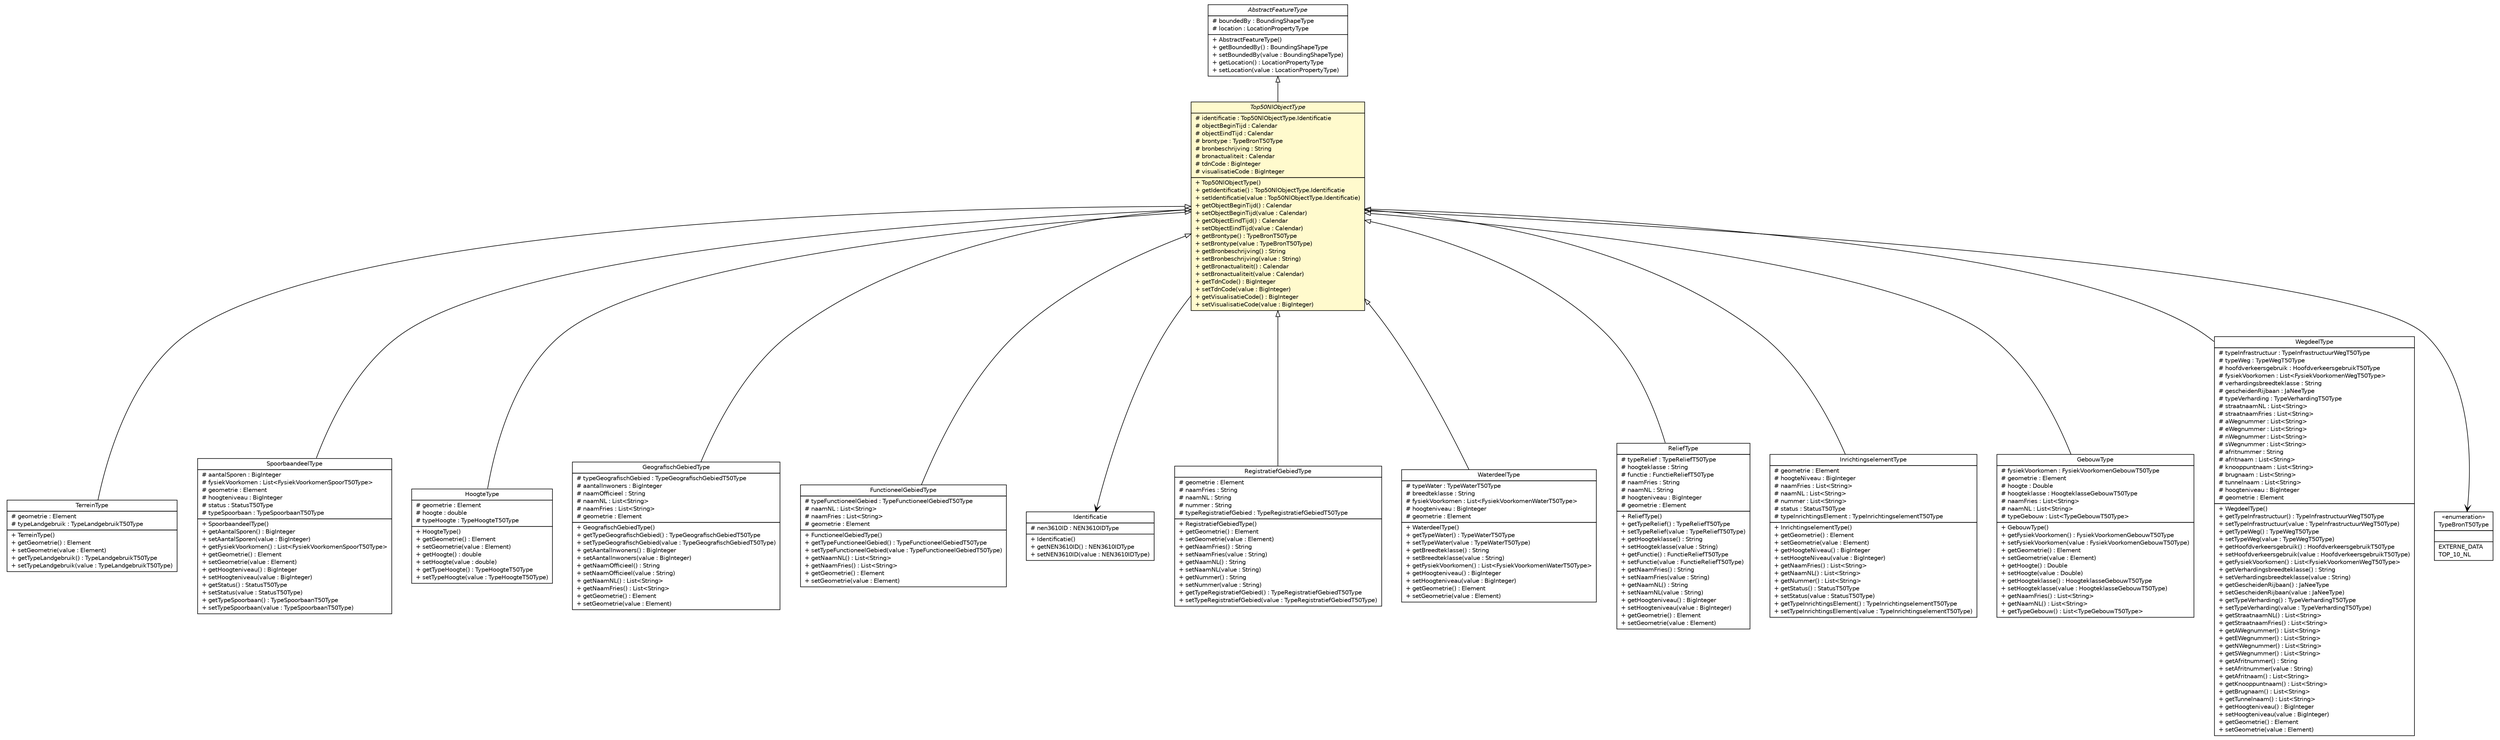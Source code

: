 #!/usr/local/bin/dot
#
# Class diagram 
# Generated by UMLGraph version R5_6-24-gf6e263 (http://www.umlgraph.org/)
#

digraph G {
	edge [fontname="Helvetica",fontsize=10,labelfontname="Helvetica",labelfontsize=10];
	node [fontname="Helvetica",fontsize=10,shape=plaintext];
	nodesep=0.25;
	ranksep=0.5;
	// nl.b3p.topnl.top50nl.TerreinType
	c37239 [label=<<table title="nl.b3p.topnl.top50nl.TerreinType" border="0" cellborder="1" cellspacing="0" cellpadding="2" port="p" href="./TerreinType.html">
		<tr><td><table border="0" cellspacing="0" cellpadding="1">
<tr><td align="center" balign="center"> TerreinType </td></tr>
		</table></td></tr>
		<tr><td><table border="0" cellspacing="0" cellpadding="1">
<tr><td align="left" balign="left"> # geometrie : Element </td></tr>
<tr><td align="left" balign="left"> # typeLandgebruik : TypeLandgebruikT50Type </td></tr>
		</table></td></tr>
		<tr><td><table border="0" cellspacing="0" cellpadding="1">
<tr><td align="left" balign="left"> + TerreinType() </td></tr>
<tr><td align="left" balign="left"> + getGeometrie() : Element </td></tr>
<tr><td align="left" balign="left"> + setGeometrie(value : Element) </td></tr>
<tr><td align="left" balign="left"> + getTypeLandgebruik() : TypeLandgebruikT50Type </td></tr>
<tr><td align="left" balign="left"> + setTypeLandgebruik(value : TypeLandgebruikT50Type) </td></tr>
		</table></td></tr>
		</table>>, URL="./TerreinType.html", fontname="Helvetica", fontcolor="black", fontsize=10.0];
	// nl.b3p.topnl.top50nl.SpoorbaandeelType
	c37243 [label=<<table title="nl.b3p.topnl.top50nl.SpoorbaandeelType" border="0" cellborder="1" cellspacing="0" cellpadding="2" port="p" href="./SpoorbaandeelType.html">
		<tr><td><table border="0" cellspacing="0" cellpadding="1">
<tr><td align="center" balign="center"> SpoorbaandeelType </td></tr>
		</table></td></tr>
		<tr><td><table border="0" cellspacing="0" cellpadding="1">
<tr><td align="left" balign="left"> # aantalSporen : BigInteger </td></tr>
<tr><td align="left" balign="left"> # fysiekVoorkomen : List&lt;FysiekVoorkomenSpoorT50Type&gt; </td></tr>
<tr><td align="left" balign="left"> # geometrie : Element </td></tr>
<tr><td align="left" balign="left"> # hoogteniveau : BigInteger </td></tr>
<tr><td align="left" balign="left"> # status : StatusT50Type </td></tr>
<tr><td align="left" balign="left"> # typeSpoorbaan : TypeSpoorbaanT50Type </td></tr>
		</table></td></tr>
		<tr><td><table border="0" cellspacing="0" cellpadding="1">
<tr><td align="left" balign="left"> + SpoorbaandeelType() </td></tr>
<tr><td align="left" balign="left"> + getAantalSporen() : BigInteger </td></tr>
<tr><td align="left" balign="left"> + setAantalSporen(value : BigInteger) </td></tr>
<tr><td align="left" balign="left"> + getFysiekVoorkomen() : List&lt;FysiekVoorkomenSpoorT50Type&gt; </td></tr>
<tr><td align="left" balign="left"> + getGeometrie() : Element </td></tr>
<tr><td align="left" balign="left"> + setGeometrie(value : Element) </td></tr>
<tr><td align="left" balign="left"> + getHoogteniveau() : BigInteger </td></tr>
<tr><td align="left" balign="left"> + setHoogteniveau(value : BigInteger) </td></tr>
<tr><td align="left" balign="left"> + getStatus() : StatusT50Type </td></tr>
<tr><td align="left" balign="left"> + setStatus(value : StatusT50Type) </td></tr>
<tr><td align="left" balign="left"> + getTypeSpoorbaan() : TypeSpoorbaanT50Type </td></tr>
<tr><td align="left" balign="left"> + setTypeSpoorbaan(value : TypeSpoorbaanT50Type) </td></tr>
		</table></td></tr>
		</table>>, URL="./SpoorbaandeelType.html", fontname="Helvetica", fontcolor="black", fontsize=10.0];
	// nl.b3p.topnl.top50nl.HoogteType
	c37252 [label=<<table title="nl.b3p.topnl.top50nl.HoogteType" border="0" cellborder="1" cellspacing="0" cellpadding="2" port="p" href="./HoogteType.html">
		<tr><td><table border="0" cellspacing="0" cellpadding="1">
<tr><td align="center" balign="center"> HoogteType </td></tr>
		</table></td></tr>
		<tr><td><table border="0" cellspacing="0" cellpadding="1">
<tr><td align="left" balign="left"> # geometrie : Element </td></tr>
<tr><td align="left" balign="left"> # hoogte : double </td></tr>
<tr><td align="left" balign="left"> # typeHoogte : TypeHoogteT50Type </td></tr>
		</table></td></tr>
		<tr><td><table border="0" cellspacing="0" cellpadding="1">
<tr><td align="left" balign="left"> + HoogteType() </td></tr>
<tr><td align="left" balign="left"> + getGeometrie() : Element </td></tr>
<tr><td align="left" balign="left"> + setGeometrie(value : Element) </td></tr>
<tr><td align="left" balign="left"> + getHoogte() : double </td></tr>
<tr><td align="left" balign="left"> + setHoogte(value : double) </td></tr>
<tr><td align="left" balign="left"> + getTypeHoogte() : TypeHoogteT50Type </td></tr>
<tr><td align="left" balign="left"> + setTypeHoogte(value : TypeHoogteT50Type) </td></tr>
		</table></td></tr>
		</table>>, URL="./HoogteType.html", fontname="Helvetica", fontcolor="black", fontsize=10.0];
	// nl.b3p.topnl.top50nl.GeografischGebiedType
	c37254 [label=<<table title="nl.b3p.topnl.top50nl.GeografischGebiedType" border="0" cellborder="1" cellspacing="0" cellpadding="2" port="p" href="./GeografischGebiedType.html">
		<tr><td><table border="0" cellspacing="0" cellpadding="1">
<tr><td align="center" balign="center"> GeografischGebiedType </td></tr>
		</table></td></tr>
		<tr><td><table border="0" cellspacing="0" cellpadding="1">
<tr><td align="left" balign="left"> # typeGeografischGebied : TypeGeografischGebiedT50Type </td></tr>
<tr><td align="left" balign="left"> # aantalInwoners : BigInteger </td></tr>
<tr><td align="left" balign="left"> # naamOfficieel : String </td></tr>
<tr><td align="left" balign="left"> # naamNL : List&lt;String&gt; </td></tr>
<tr><td align="left" balign="left"> # naamFries : List&lt;String&gt; </td></tr>
<tr><td align="left" balign="left"> # geometrie : Element </td></tr>
		</table></td></tr>
		<tr><td><table border="0" cellspacing="0" cellpadding="1">
<tr><td align="left" balign="left"> + GeografischGebiedType() </td></tr>
<tr><td align="left" balign="left"> + getTypeGeografischGebied() : TypeGeografischGebiedT50Type </td></tr>
<tr><td align="left" balign="left"> + setTypeGeografischGebied(value : TypeGeografischGebiedT50Type) </td></tr>
<tr><td align="left" balign="left"> + getAantalInwoners() : BigInteger </td></tr>
<tr><td align="left" balign="left"> + setAantalInwoners(value : BigInteger) </td></tr>
<tr><td align="left" balign="left"> + getNaamOfficieel() : String </td></tr>
<tr><td align="left" balign="left"> + setNaamOfficieel(value : String) </td></tr>
<tr><td align="left" balign="left"> + getNaamNL() : List&lt;String&gt; </td></tr>
<tr><td align="left" balign="left"> + getNaamFries() : List&lt;String&gt; </td></tr>
<tr><td align="left" balign="left"> + getGeometrie() : Element </td></tr>
<tr><td align="left" balign="left"> + setGeometrie(value : Element) </td></tr>
		</table></td></tr>
		</table>>, URL="./GeografischGebiedType.html", fontname="Helvetica", fontcolor="black", fontsize=10.0];
	// nl.b3p.topnl.top50nl.FunctioneelGebiedType
	c37260 [label=<<table title="nl.b3p.topnl.top50nl.FunctioneelGebiedType" border="0" cellborder="1" cellspacing="0" cellpadding="2" port="p" href="./FunctioneelGebiedType.html">
		<tr><td><table border="0" cellspacing="0" cellpadding="1">
<tr><td align="center" balign="center"> FunctioneelGebiedType </td></tr>
		</table></td></tr>
		<tr><td><table border="0" cellspacing="0" cellpadding="1">
<tr><td align="left" balign="left"> # typeFunctioneelGebied : TypeFunctioneelGebiedT50Type </td></tr>
<tr><td align="left" balign="left"> # naamNL : List&lt;String&gt; </td></tr>
<tr><td align="left" balign="left"> # naamFries : List&lt;String&gt; </td></tr>
<tr><td align="left" balign="left"> # geometrie : Element </td></tr>
		</table></td></tr>
		<tr><td><table border="0" cellspacing="0" cellpadding="1">
<tr><td align="left" balign="left"> + FunctioneelGebiedType() </td></tr>
<tr><td align="left" balign="left"> + getTypeFunctioneelGebied() : TypeFunctioneelGebiedT50Type </td></tr>
<tr><td align="left" balign="left"> + setTypeFunctioneelGebied(value : TypeFunctioneelGebiedT50Type) </td></tr>
<tr><td align="left" balign="left"> + getNaamNL() : List&lt;String&gt; </td></tr>
<tr><td align="left" balign="left"> + getNaamFries() : List&lt;String&gt; </td></tr>
<tr><td align="left" balign="left"> + getGeometrie() : Element </td></tr>
<tr><td align="left" balign="left"> + setGeometrie(value : Element) </td></tr>
		</table></td></tr>
		</table>>, URL="./FunctioneelGebiedType.html", fontname="Helvetica", fontcolor="black", fontsize=10.0];
	// nl.b3p.topnl.top50nl.Top50NlObjectType
	c37266 [label=<<table title="nl.b3p.topnl.top50nl.Top50NlObjectType" border="0" cellborder="1" cellspacing="0" cellpadding="2" port="p" bgcolor="lemonChiffon" href="./Top50NlObjectType.html">
		<tr><td><table border="0" cellspacing="0" cellpadding="1">
<tr><td align="center" balign="center"><font face="Helvetica-Oblique"> Top50NlObjectType </font></td></tr>
		</table></td></tr>
		<tr><td><table border="0" cellspacing="0" cellpadding="1">
<tr><td align="left" balign="left"> # identificatie : Top50NlObjectType.Identificatie </td></tr>
<tr><td align="left" balign="left"> # objectBeginTijd : Calendar </td></tr>
<tr><td align="left" balign="left"> # objectEindTijd : Calendar </td></tr>
<tr><td align="left" balign="left"> # brontype : TypeBronT50Type </td></tr>
<tr><td align="left" balign="left"> # bronbeschrijving : String </td></tr>
<tr><td align="left" balign="left"> # bronactualiteit : Calendar </td></tr>
<tr><td align="left" balign="left"> # tdnCode : BigInteger </td></tr>
<tr><td align="left" balign="left"> # visualisatieCode : BigInteger </td></tr>
		</table></td></tr>
		<tr><td><table border="0" cellspacing="0" cellpadding="1">
<tr><td align="left" balign="left"> + Top50NlObjectType() </td></tr>
<tr><td align="left" balign="left"> + getIdentificatie() : Top50NlObjectType.Identificatie </td></tr>
<tr><td align="left" balign="left"> + setIdentificatie(value : Top50NlObjectType.Identificatie) </td></tr>
<tr><td align="left" balign="left"> + getObjectBeginTijd() : Calendar </td></tr>
<tr><td align="left" balign="left"> + setObjectBeginTijd(value : Calendar) </td></tr>
<tr><td align="left" balign="left"> + getObjectEindTijd() : Calendar </td></tr>
<tr><td align="left" balign="left"> + setObjectEindTijd(value : Calendar) </td></tr>
<tr><td align="left" balign="left"> + getBrontype() : TypeBronT50Type </td></tr>
<tr><td align="left" balign="left"> + setBrontype(value : TypeBronT50Type) </td></tr>
<tr><td align="left" balign="left"> + getBronbeschrijving() : String </td></tr>
<tr><td align="left" balign="left"> + setBronbeschrijving(value : String) </td></tr>
<tr><td align="left" balign="left"> + getBronactualiteit() : Calendar </td></tr>
<tr><td align="left" balign="left"> + setBronactualiteit(value : Calendar) </td></tr>
<tr><td align="left" balign="left"> + getTdnCode() : BigInteger </td></tr>
<tr><td align="left" balign="left"> + setTdnCode(value : BigInteger) </td></tr>
<tr><td align="left" balign="left"> + getVisualisatieCode() : BigInteger </td></tr>
<tr><td align="left" balign="left"> + setVisualisatieCode(value : BigInteger) </td></tr>
		</table></td></tr>
		</table>>, URL="./Top50NlObjectType.html", fontname="Helvetica", fontcolor="black", fontsize=10.0];
	// nl.b3p.topnl.top50nl.Top50NlObjectType.Identificatie
	c37267 [label=<<table title="nl.b3p.topnl.top50nl.Top50NlObjectType.Identificatie" border="0" cellborder="1" cellspacing="0" cellpadding="2" port="p" href="./Top50NlObjectType.Identificatie.html">
		<tr><td><table border="0" cellspacing="0" cellpadding="1">
<tr><td align="center" balign="center"> Identificatie </td></tr>
		</table></td></tr>
		<tr><td><table border="0" cellspacing="0" cellpadding="1">
<tr><td align="left" balign="left"> # nen3610ID : NEN3610IDType </td></tr>
		</table></td></tr>
		<tr><td><table border="0" cellspacing="0" cellpadding="1">
<tr><td align="left" balign="left"> + Identificatie() </td></tr>
<tr><td align="left" balign="left"> + getNEN3610ID() : NEN3610IDType </td></tr>
<tr><td align="left" balign="left"> + setNEN3610ID(value : NEN3610IDType) </td></tr>
		</table></td></tr>
		</table>>, URL="./Top50NlObjectType.Identificatie.html", fontname="Helvetica", fontcolor="black", fontsize=10.0];
	// nl.b3p.topnl.top50nl.RegistratiefGebiedType
	c37270 [label=<<table title="nl.b3p.topnl.top50nl.RegistratiefGebiedType" border="0" cellborder="1" cellspacing="0" cellpadding="2" port="p" href="./RegistratiefGebiedType.html">
		<tr><td><table border="0" cellspacing="0" cellpadding="1">
<tr><td align="center" balign="center"> RegistratiefGebiedType </td></tr>
		</table></td></tr>
		<tr><td><table border="0" cellspacing="0" cellpadding="1">
<tr><td align="left" balign="left"> # geometrie : Element </td></tr>
<tr><td align="left" balign="left"> # naamFries : String </td></tr>
<tr><td align="left" balign="left"> # naamNL : String </td></tr>
<tr><td align="left" balign="left"> # nummer : String </td></tr>
<tr><td align="left" balign="left"> # typeRegistratiefGebied : TypeRegistratiefGebiedT50Type </td></tr>
		</table></td></tr>
		<tr><td><table border="0" cellspacing="0" cellpadding="1">
<tr><td align="left" balign="left"> + RegistratiefGebiedType() </td></tr>
<tr><td align="left" balign="left"> + getGeometrie() : Element </td></tr>
<tr><td align="left" balign="left"> + setGeometrie(value : Element) </td></tr>
<tr><td align="left" balign="left"> + getNaamFries() : String </td></tr>
<tr><td align="left" balign="left"> + setNaamFries(value : String) </td></tr>
<tr><td align="left" balign="left"> + getNaamNL() : String </td></tr>
<tr><td align="left" balign="left"> + setNaamNL(value : String) </td></tr>
<tr><td align="left" balign="left"> + getNummer() : String </td></tr>
<tr><td align="left" balign="left"> + setNummer(value : String) </td></tr>
<tr><td align="left" balign="left"> + getTypeRegistratiefGebied() : TypeRegistratiefGebiedT50Type </td></tr>
<tr><td align="left" balign="left"> + setTypeRegistratiefGebied(value : TypeRegistratiefGebiedT50Type) </td></tr>
		</table></td></tr>
		</table>>, URL="./RegistratiefGebiedType.html", fontname="Helvetica", fontcolor="black", fontsize=10.0];
	// nl.b3p.topnl.top50nl.WaterdeelType
	c37283 [label=<<table title="nl.b3p.topnl.top50nl.WaterdeelType" border="0" cellborder="1" cellspacing="0" cellpadding="2" port="p" href="./WaterdeelType.html">
		<tr><td><table border="0" cellspacing="0" cellpadding="1">
<tr><td align="center" balign="center"> WaterdeelType </td></tr>
		</table></td></tr>
		<tr><td><table border="0" cellspacing="0" cellpadding="1">
<tr><td align="left" balign="left"> # typeWater : TypeWaterT50Type </td></tr>
<tr><td align="left" balign="left"> # breedteklasse : String </td></tr>
<tr><td align="left" balign="left"> # fysiekVoorkomen : List&lt;FysiekVoorkomenWaterT50Type&gt; </td></tr>
<tr><td align="left" balign="left"> # hoogteniveau : BigInteger </td></tr>
<tr><td align="left" balign="left"> # geometrie : Element </td></tr>
		</table></td></tr>
		<tr><td><table border="0" cellspacing="0" cellpadding="1">
<tr><td align="left" balign="left"> + WaterdeelType() </td></tr>
<tr><td align="left" balign="left"> + getTypeWater() : TypeWaterT50Type </td></tr>
<tr><td align="left" balign="left"> + setTypeWater(value : TypeWaterT50Type) </td></tr>
<tr><td align="left" balign="left"> + getBreedteklasse() : String </td></tr>
<tr><td align="left" balign="left"> + setBreedteklasse(value : String) </td></tr>
<tr><td align="left" balign="left"> + getFysiekVoorkomen() : List&lt;FysiekVoorkomenWaterT50Type&gt; </td></tr>
<tr><td align="left" balign="left"> + getHoogteniveau() : BigInteger </td></tr>
<tr><td align="left" balign="left"> + setHoogteniveau(value : BigInteger) </td></tr>
<tr><td align="left" balign="left"> + getGeometrie() : Element </td></tr>
<tr><td align="left" balign="left"> + setGeometrie(value : Element) </td></tr>
		</table></td></tr>
		</table>>, URL="./WaterdeelType.html", fontname="Helvetica", fontcolor="black", fontsize=10.0];
	// nl.b3p.topnl.top50nl.ReliefType
	c37284 [label=<<table title="nl.b3p.topnl.top50nl.ReliefType" border="0" cellborder="1" cellspacing="0" cellpadding="2" port="p" href="./ReliefType.html">
		<tr><td><table border="0" cellspacing="0" cellpadding="1">
<tr><td align="center" balign="center"> ReliefType </td></tr>
		</table></td></tr>
		<tr><td><table border="0" cellspacing="0" cellpadding="1">
<tr><td align="left" balign="left"> # typeRelief : TypeReliefT50Type </td></tr>
<tr><td align="left" balign="left"> # hoogteklasse : String </td></tr>
<tr><td align="left" balign="left"> # functie : FunctieReliefT50Type </td></tr>
<tr><td align="left" balign="left"> # naamFries : String </td></tr>
<tr><td align="left" balign="left"> # naamNL : String </td></tr>
<tr><td align="left" balign="left"> # hoogteniveau : BigInteger </td></tr>
<tr><td align="left" balign="left"> # geometrie : Element </td></tr>
		</table></td></tr>
		<tr><td><table border="0" cellspacing="0" cellpadding="1">
<tr><td align="left" balign="left"> + ReliefType() </td></tr>
<tr><td align="left" balign="left"> + getTypeRelief() : TypeReliefT50Type </td></tr>
<tr><td align="left" balign="left"> + setTypeRelief(value : TypeReliefT50Type) </td></tr>
<tr><td align="left" balign="left"> + getHoogteklasse() : String </td></tr>
<tr><td align="left" balign="left"> + setHoogteklasse(value : String) </td></tr>
<tr><td align="left" balign="left"> + getFunctie() : FunctieReliefT50Type </td></tr>
<tr><td align="left" balign="left"> + setFunctie(value : FunctieReliefT50Type) </td></tr>
<tr><td align="left" balign="left"> + getNaamFries() : String </td></tr>
<tr><td align="left" balign="left"> + setNaamFries(value : String) </td></tr>
<tr><td align="left" balign="left"> + getNaamNL() : String </td></tr>
<tr><td align="left" balign="left"> + setNaamNL(value : String) </td></tr>
<tr><td align="left" balign="left"> + getHoogteniveau() : BigInteger </td></tr>
<tr><td align="left" balign="left"> + setHoogteniveau(value : BigInteger) </td></tr>
<tr><td align="left" balign="left"> + getGeometrie() : Element </td></tr>
<tr><td align="left" balign="left"> + setGeometrie(value : Element) </td></tr>
		</table></td></tr>
		</table>>, URL="./ReliefType.html", fontname="Helvetica", fontcolor="black", fontsize=10.0];
	// nl.b3p.topnl.top50nl.InrichtingselementType
	c37286 [label=<<table title="nl.b3p.topnl.top50nl.InrichtingselementType" border="0" cellborder="1" cellspacing="0" cellpadding="2" port="p" href="./InrichtingselementType.html">
		<tr><td><table border="0" cellspacing="0" cellpadding="1">
<tr><td align="center" balign="center"> InrichtingselementType </td></tr>
		</table></td></tr>
		<tr><td><table border="0" cellspacing="0" cellpadding="1">
<tr><td align="left" balign="left"> # geometrie : Element </td></tr>
<tr><td align="left" balign="left"> # hoogteNiveau : BigInteger </td></tr>
<tr><td align="left" balign="left"> # naamFries : List&lt;String&gt; </td></tr>
<tr><td align="left" balign="left"> # naamNL : List&lt;String&gt; </td></tr>
<tr><td align="left" balign="left"> # nummer : List&lt;String&gt; </td></tr>
<tr><td align="left" balign="left"> # status : StatusT50Type </td></tr>
<tr><td align="left" balign="left"> # typeInrichtingsElement : TypeInrichtingselementT50Type </td></tr>
		</table></td></tr>
		<tr><td><table border="0" cellspacing="0" cellpadding="1">
<tr><td align="left" balign="left"> + InrichtingselementType() </td></tr>
<tr><td align="left" balign="left"> + getGeometrie() : Element </td></tr>
<tr><td align="left" balign="left"> + setGeometrie(value : Element) </td></tr>
<tr><td align="left" balign="left"> + getHoogteNiveau() : BigInteger </td></tr>
<tr><td align="left" balign="left"> + setHoogteNiveau(value : BigInteger) </td></tr>
<tr><td align="left" balign="left"> + getNaamFries() : List&lt;String&gt; </td></tr>
<tr><td align="left" balign="left"> + getNaamNL() : List&lt;String&gt; </td></tr>
<tr><td align="left" balign="left"> + getNummer() : List&lt;String&gt; </td></tr>
<tr><td align="left" balign="left"> + getStatus() : StatusT50Type </td></tr>
<tr><td align="left" balign="left"> + setStatus(value : StatusT50Type) </td></tr>
<tr><td align="left" balign="left"> + getTypeInrichtingsElement() : TypeInrichtingselementT50Type </td></tr>
<tr><td align="left" balign="left"> + setTypeInrichtingsElement(value : TypeInrichtingselementT50Type) </td></tr>
		</table></td></tr>
		</table>>, URL="./InrichtingselementType.html", fontname="Helvetica", fontcolor="black", fontsize=10.0];
	// nl.b3p.topnl.top50nl.AbstractFeatureType
	c37292 [label=<<table title="nl.b3p.topnl.top50nl.AbstractFeatureType" border="0" cellborder="1" cellspacing="0" cellpadding="2" port="p" href="./AbstractFeatureType.html">
		<tr><td><table border="0" cellspacing="0" cellpadding="1">
<tr><td align="center" balign="center"><font face="Helvetica-Oblique"> AbstractFeatureType </font></td></tr>
		</table></td></tr>
		<tr><td><table border="0" cellspacing="0" cellpadding="1">
<tr><td align="left" balign="left"> # boundedBy : BoundingShapeType </td></tr>
<tr><td align="left" balign="left"> # location : LocationPropertyType </td></tr>
		</table></td></tr>
		<tr><td><table border="0" cellspacing="0" cellpadding="1">
<tr><td align="left" balign="left"> + AbstractFeatureType() </td></tr>
<tr><td align="left" balign="left"> + getBoundedBy() : BoundingShapeType </td></tr>
<tr><td align="left" balign="left"> + setBoundedBy(value : BoundingShapeType) </td></tr>
<tr><td align="left" balign="left"> + getLocation() : LocationPropertyType </td></tr>
<tr><td align="left" balign="left"> + setLocation(value : LocationPropertyType) </td></tr>
		</table></td></tr>
		</table>>, URL="./AbstractFeatureType.html", fontname="Helvetica", fontcolor="black", fontsize=10.0];
	// nl.b3p.topnl.top50nl.GebouwType
	c37306 [label=<<table title="nl.b3p.topnl.top50nl.GebouwType" border="0" cellborder="1" cellspacing="0" cellpadding="2" port="p" href="./GebouwType.html">
		<tr><td><table border="0" cellspacing="0" cellpadding="1">
<tr><td align="center" balign="center"> GebouwType </td></tr>
		</table></td></tr>
		<tr><td><table border="0" cellspacing="0" cellpadding="1">
<tr><td align="left" balign="left"> # fysiekVoorkomen : FysiekVoorkomenGebouwT50Type </td></tr>
<tr><td align="left" balign="left"> # geometrie : Element </td></tr>
<tr><td align="left" balign="left"> # hoogte : Double </td></tr>
<tr><td align="left" balign="left"> # hoogteklasse : HoogteklasseGebouwT50Type </td></tr>
<tr><td align="left" balign="left"> # naamFries : List&lt;String&gt; </td></tr>
<tr><td align="left" balign="left"> # naamNL : List&lt;String&gt; </td></tr>
<tr><td align="left" balign="left"> # typeGebouw : List&lt;TypeGebouwT50Type&gt; </td></tr>
		</table></td></tr>
		<tr><td><table border="0" cellspacing="0" cellpadding="1">
<tr><td align="left" balign="left"> + GebouwType() </td></tr>
<tr><td align="left" balign="left"> + getFysiekVoorkomen() : FysiekVoorkomenGebouwT50Type </td></tr>
<tr><td align="left" balign="left"> + setFysiekVoorkomen(value : FysiekVoorkomenGebouwT50Type) </td></tr>
<tr><td align="left" balign="left"> + getGeometrie() : Element </td></tr>
<tr><td align="left" balign="left"> + setGeometrie(value : Element) </td></tr>
<tr><td align="left" balign="left"> + getHoogte() : Double </td></tr>
<tr><td align="left" balign="left"> + setHoogte(value : Double) </td></tr>
<tr><td align="left" balign="left"> + getHoogteklasse() : HoogteklasseGebouwT50Type </td></tr>
<tr><td align="left" balign="left"> + setHoogteklasse(value : HoogteklasseGebouwT50Type) </td></tr>
<tr><td align="left" balign="left"> + getNaamFries() : List&lt;String&gt; </td></tr>
<tr><td align="left" balign="left"> + getNaamNL() : List&lt;String&gt; </td></tr>
<tr><td align="left" balign="left"> + getTypeGebouw() : List&lt;TypeGebouwT50Type&gt; </td></tr>
		</table></td></tr>
		</table>>, URL="./GebouwType.html", fontname="Helvetica", fontcolor="black", fontsize=10.0];
	// nl.b3p.topnl.top50nl.WegdeelType
	c37309 [label=<<table title="nl.b3p.topnl.top50nl.WegdeelType" border="0" cellborder="1" cellspacing="0" cellpadding="2" port="p" href="./WegdeelType.html">
		<tr><td><table border="0" cellspacing="0" cellpadding="1">
<tr><td align="center" balign="center"> WegdeelType </td></tr>
		</table></td></tr>
		<tr><td><table border="0" cellspacing="0" cellpadding="1">
<tr><td align="left" balign="left"> # typeInfrastructuur : TypeInfrastructuurWegT50Type </td></tr>
<tr><td align="left" balign="left"> # typeWeg : TypeWegT50Type </td></tr>
<tr><td align="left" balign="left"> # hoofdverkeersgebruik : HoofdverkeersgebruikT50Type </td></tr>
<tr><td align="left" balign="left"> # fysiekVoorkomen : List&lt;FysiekVoorkomenWegT50Type&gt; </td></tr>
<tr><td align="left" balign="left"> # verhardingsbreedteklasse : String </td></tr>
<tr><td align="left" balign="left"> # gescheidenRijbaan : JaNeeType </td></tr>
<tr><td align="left" balign="left"> # typeVerharding : TypeVerhardingT50Type </td></tr>
<tr><td align="left" balign="left"> # straatnaamNL : List&lt;String&gt; </td></tr>
<tr><td align="left" balign="left"> # straatnaamFries : List&lt;String&gt; </td></tr>
<tr><td align="left" balign="left"> # aWegnummer : List&lt;String&gt; </td></tr>
<tr><td align="left" balign="left"> # eWegnummer : List&lt;String&gt; </td></tr>
<tr><td align="left" balign="left"> # nWegnummer : List&lt;String&gt; </td></tr>
<tr><td align="left" balign="left"> # sWegnummer : List&lt;String&gt; </td></tr>
<tr><td align="left" balign="left"> # afritnummer : String </td></tr>
<tr><td align="left" balign="left"> # afritnaam : List&lt;String&gt; </td></tr>
<tr><td align="left" balign="left"> # knooppuntnaam : List&lt;String&gt; </td></tr>
<tr><td align="left" balign="left"> # brugnaam : List&lt;String&gt; </td></tr>
<tr><td align="left" balign="left"> # tunnelnaam : List&lt;String&gt; </td></tr>
<tr><td align="left" balign="left"> # hoogteniveau : BigInteger </td></tr>
<tr><td align="left" balign="left"> # geometrie : Element </td></tr>
		</table></td></tr>
		<tr><td><table border="0" cellspacing="0" cellpadding="1">
<tr><td align="left" balign="left"> + WegdeelType() </td></tr>
<tr><td align="left" balign="left"> + getTypeInfrastructuur() : TypeInfrastructuurWegT50Type </td></tr>
<tr><td align="left" balign="left"> + setTypeInfrastructuur(value : TypeInfrastructuurWegT50Type) </td></tr>
<tr><td align="left" balign="left"> + getTypeWeg() : TypeWegT50Type </td></tr>
<tr><td align="left" balign="left"> + setTypeWeg(value : TypeWegT50Type) </td></tr>
<tr><td align="left" balign="left"> + getHoofdverkeersgebruik() : HoofdverkeersgebruikT50Type </td></tr>
<tr><td align="left" balign="left"> + setHoofdverkeersgebruik(value : HoofdverkeersgebruikT50Type) </td></tr>
<tr><td align="left" balign="left"> + getFysiekVoorkomen() : List&lt;FysiekVoorkomenWegT50Type&gt; </td></tr>
<tr><td align="left" balign="left"> + getVerhardingsbreedteklasse() : String </td></tr>
<tr><td align="left" balign="left"> + setVerhardingsbreedteklasse(value : String) </td></tr>
<tr><td align="left" balign="left"> + getGescheidenRijbaan() : JaNeeType </td></tr>
<tr><td align="left" balign="left"> + setGescheidenRijbaan(value : JaNeeType) </td></tr>
<tr><td align="left" balign="left"> + getTypeVerharding() : TypeVerhardingT50Type </td></tr>
<tr><td align="left" balign="left"> + setTypeVerharding(value : TypeVerhardingT50Type) </td></tr>
<tr><td align="left" balign="left"> + getStraatnaamNL() : List&lt;String&gt; </td></tr>
<tr><td align="left" balign="left"> + getStraatnaamFries() : List&lt;String&gt; </td></tr>
<tr><td align="left" balign="left"> + getAWegnummer() : List&lt;String&gt; </td></tr>
<tr><td align="left" balign="left"> + getEWegnummer() : List&lt;String&gt; </td></tr>
<tr><td align="left" balign="left"> + getNWegnummer() : List&lt;String&gt; </td></tr>
<tr><td align="left" balign="left"> + getSWegnummer() : List&lt;String&gt; </td></tr>
<tr><td align="left" balign="left"> + getAfritnummer() : String </td></tr>
<tr><td align="left" balign="left"> + setAfritnummer(value : String) </td></tr>
<tr><td align="left" balign="left"> + getAfritnaam() : List&lt;String&gt; </td></tr>
<tr><td align="left" balign="left"> + getKnooppuntnaam() : List&lt;String&gt; </td></tr>
<tr><td align="left" balign="left"> + getBrugnaam() : List&lt;String&gt; </td></tr>
<tr><td align="left" balign="left"> + getTunnelnaam() : List&lt;String&gt; </td></tr>
<tr><td align="left" balign="left"> + getHoogteniveau() : BigInteger </td></tr>
<tr><td align="left" balign="left"> + setHoogteniveau(value : BigInteger) </td></tr>
<tr><td align="left" balign="left"> + getGeometrie() : Element </td></tr>
<tr><td align="left" balign="left"> + setGeometrie(value : Element) </td></tr>
		</table></td></tr>
		</table>>, URL="./WegdeelType.html", fontname="Helvetica", fontcolor="black", fontsize=10.0];
	// nl.b3p.topnl.top50nl.TypeBronT50Type
	c37310 [label=<<table title="nl.b3p.topnl.top50nl.TypeBronT50Type" border="0" cellborder="1" cellspacing="0" cellpadding="2" port="p" href="./TypeBronT50Type.html">
		<tr><td><table border="0" cellspacing="0" cellpadding="1">
<tr><td align="center" balign="center"> &#171;enumeration&#187; </td></tr>
<tr><td align="center" balign="center"> TypeBronT50Type </td></tr>
		</table></td></tr>
		<tr><td><table border="0" cellspacing="0" cellpadding="1">
<tr><td align="left" balign="left">  </td></tr>
		</table></td></tr>
		<tr><td><table border="0" cellspacing="0" cellpadding="1">
<tr><td align="left" balign="left"> EXTERNE_DATA </td></tr>
<tr><td align="left" balign="left"> TOP_10_NL </td></tr>
		</table></td></tr>
		</table>>, URL="./TypeBronT50Type.html", fontname="Helvetica", fontcolor="black", fontsize=10.0];
	//nl.b3p.topnl.top50nl.TerreinType extends nl.b3p.topnl.top50nl.Top50NlObjectType
	c37266:p -> c37239:p [dir=back,arrowtail=empty];
	//nl.b3p.topnl.top50nl.SpoorbaandeelType extends nl.b3p.topnl.top50nl.Top50NlObjectType
	c37266:p -> c37243:p [dir=back,arrowtail=empty];
	//nl.b3p.topnl.top50nl.HoogteType extends nl.b3p.topnl.top50nl.Top50NlObjectType
	c37266:p -> c37252:p [dir=back,arrowtail=empty];
	//nl.b3p.topnl.top50nl.GeografischGebiedType extends nl.b3p.topnl.top50nl.Top50NlObjectType
	c37266:p -> c37254:p [dir=back,arrowtail=empty];
	//nl.b3p.topnl.top50nl.FunctioneelGebiedType extends nl.b3p.topnl.top50nl.Top50NlObjectType
	c37266:p -> c37260:p [dir=back,arrowtail=empty];
	//nl.b3p.topnl.top50nl.Top50NlObjectType extends nl.b3p.topnl.top50nl.AbstractFeatureType
	c37292:p -> c37266:p [dir=back,arrowtail=empty];
	//nl.b3p.topnl.top50nl.RegistratiefGebiedType extends nl.b3p.topnl.top50nl.Top50NlObjectType
	c37266:p -> c37270:p [dir=back,arrowtail=empty];
	//nl.b3p.topnl.top50nl.WaterdeelType extends nl.b3p.topnl.top50nl.Top50NlObjectType
	c37266:p -> c37283:p [dir=back,arrowtail=empty];
	//nl.b3p.topnl.top50nl.ReliefType extends nl.b3p.topnl.top50nl.Top50NlObjectType
	c37266:p -> c37284:p [dir=back,arrowtail=empty];
	//nl.b3p.topnl.top50nl.InrichtingselementType extends nl.b3p.topnl.top50nl.Top50NlObjectType
	c37266:p -> c37286:p [dir=back,arrowtail=empty];
	//nl.b3p.topnl.top50nl.GebouwType extends nl.b3p.topnl.top50nl.Top50NlObjectType
	c37266:p -> c37306:p [dir=back,arrowtail=empty];
	//nl.b3p.topnl.top50nl.WegdeelType extends nl.b3p.topnl.top50nl.Top50NlObjectType
	c37266:p -> c37309:p [dir=back,arrowtail=empty];
	// nl.b3p.topnl.top50nl.Top50NlObjectType NAVASSOC nl.b3p.topnl.top50nl.Top50NlObjectType.Identificatie
	c37266:p -> c37267:p [taillabel="", label="", headlabel="", fontname="Helvetica", fontcolor="black", fontsize=10.0, color="black", arrowhead=open];
	// nl.b3p.topnl.top50nl.Top50NlObjectType NAVASSOC nl.b3p.topnl.top50nl.TypeBronT50Type
	c37266:p -> c37310:p [taillabel="", label="", headlabel="", fontname="Helvetica", fontcolor="black", fontsize=10.0, color="black", arrowhead=open];
}

